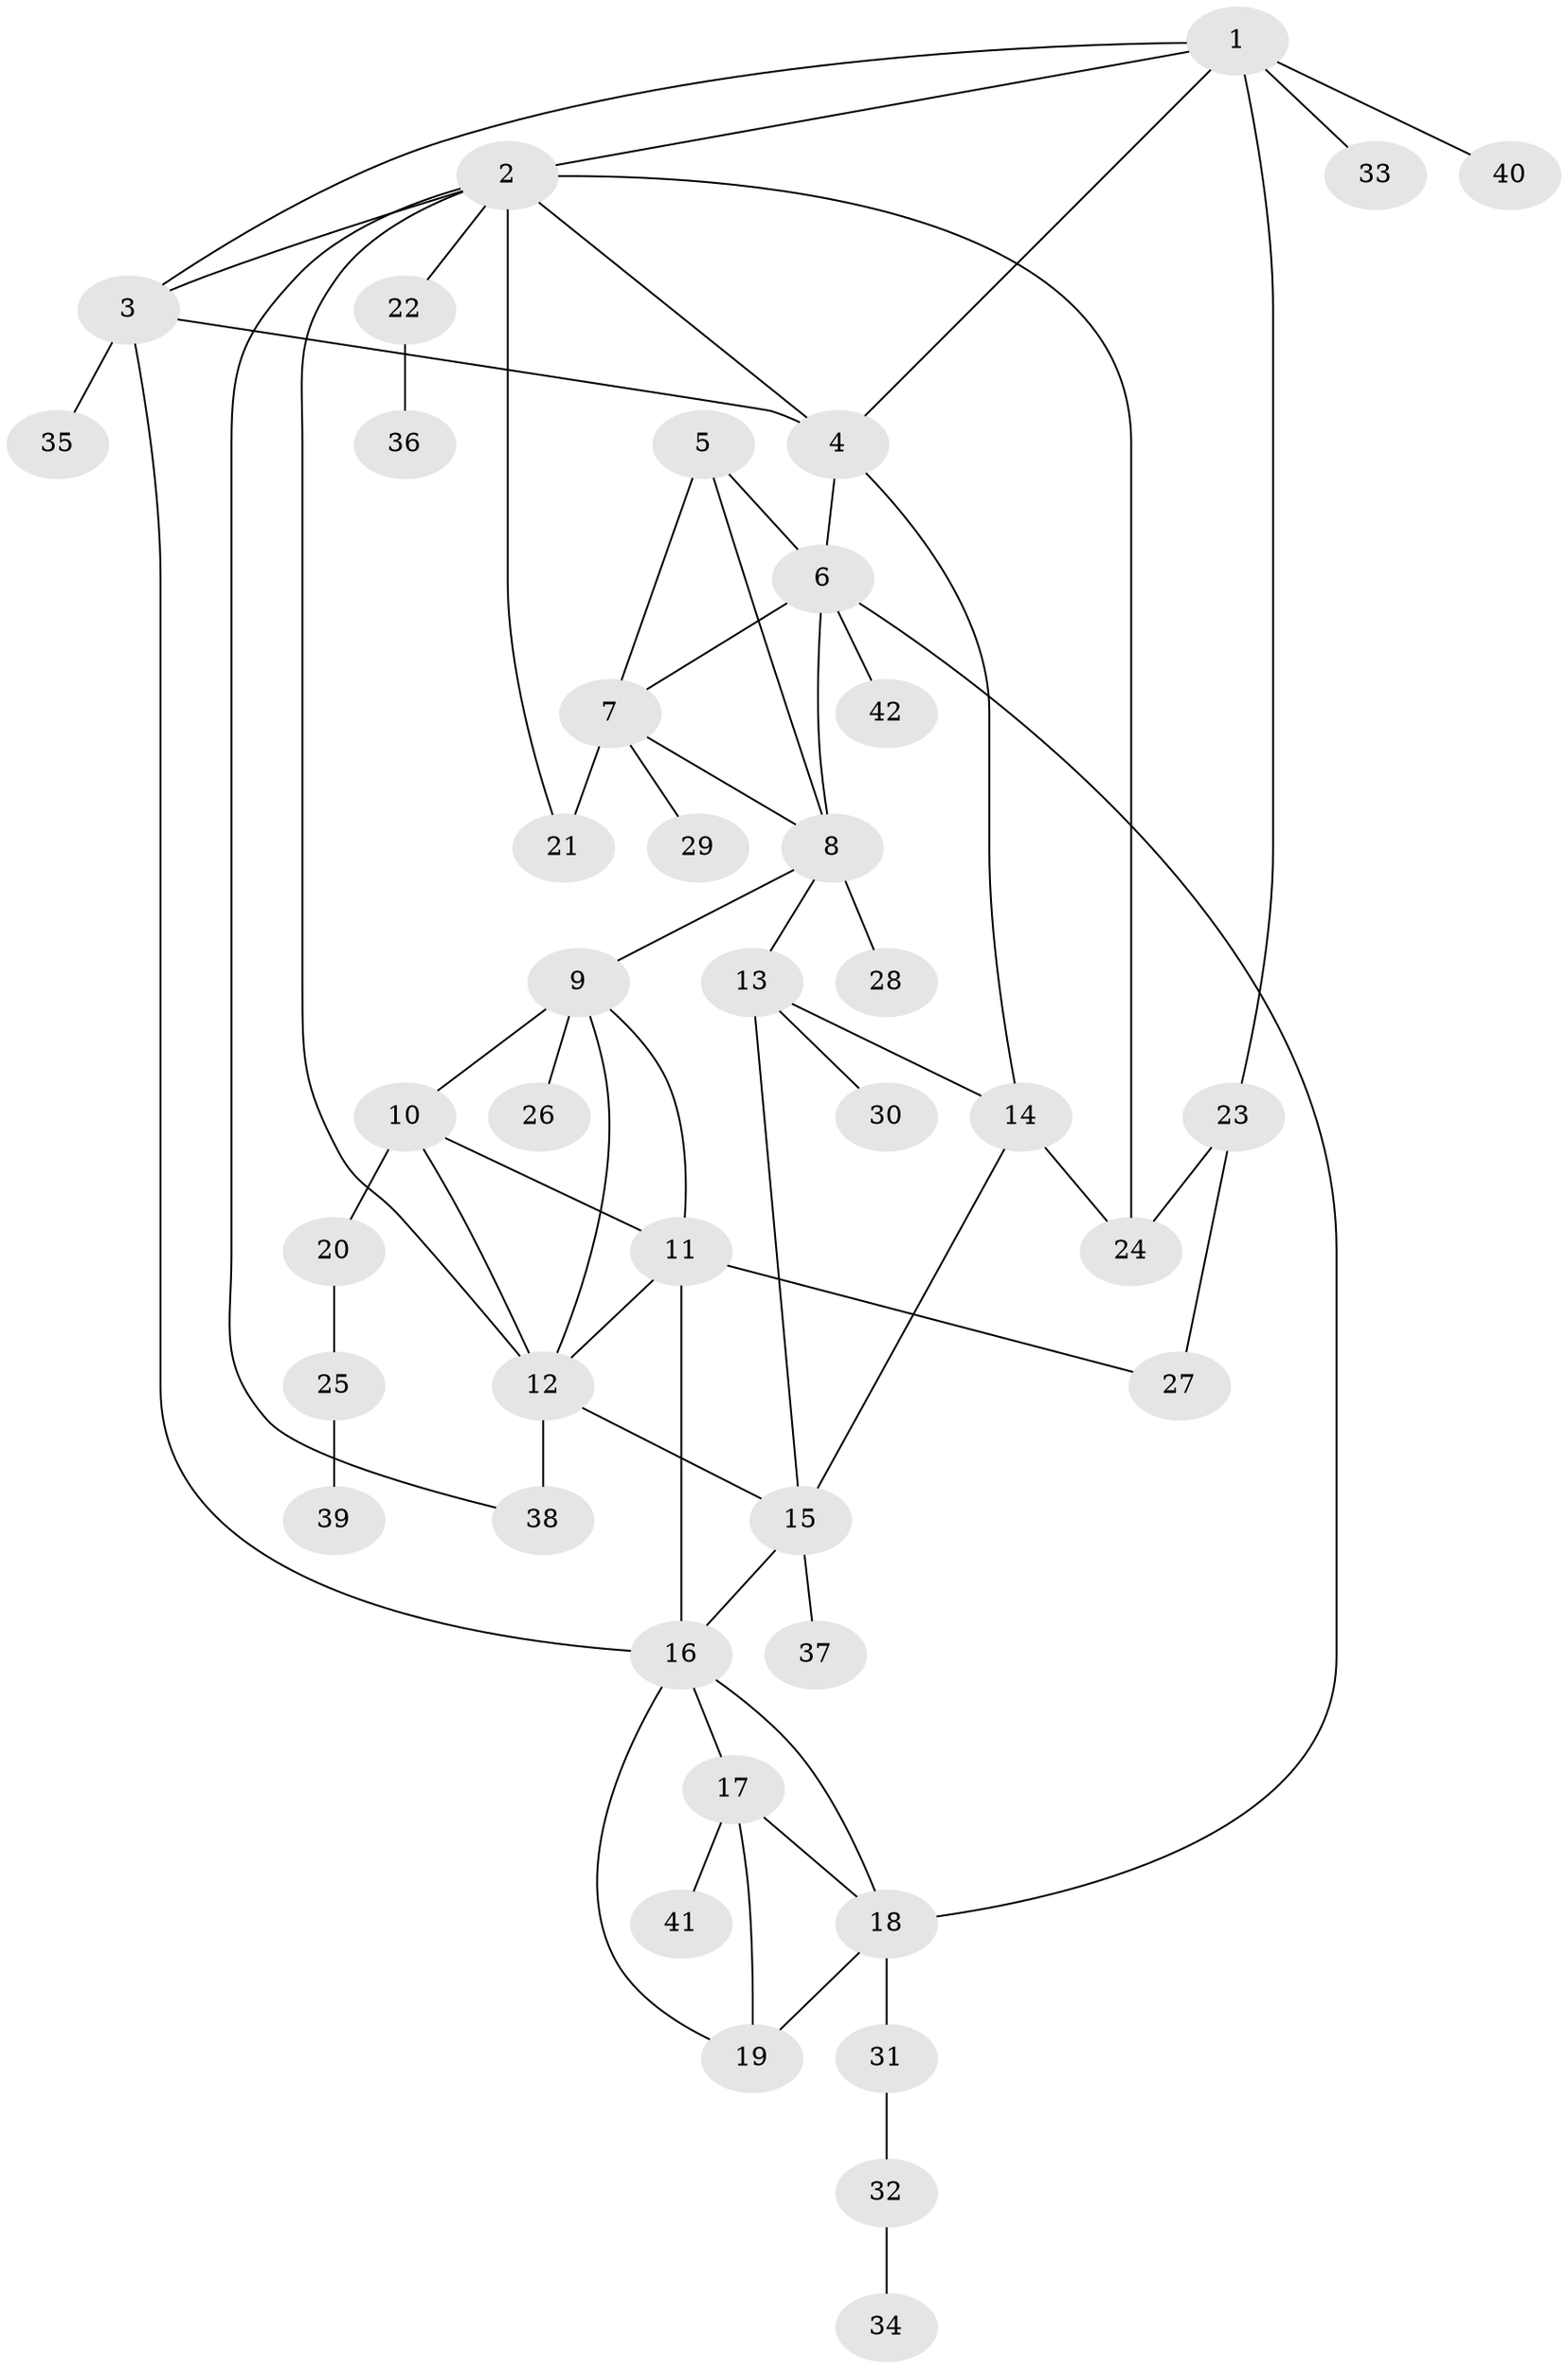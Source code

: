 // original degree distribution, {7: 0.08433734939759036, 10: 0.012048192771084338, 5: 0.024096385542168676, 6: 0.012048192771084338, 4: 0.07228915662650602, 11: 0.012048192771084338, 8: 0.03614457831325301, 2: 0.1686746987951807, 1: 0.5301204819277109, 3: 0.04819277108433735}
// Generated by graph-tools (version 1.1) at 2025/37/03/09/25 02:37:18]
// undirected, 42 vertices, 65 edges
graph export_dot {
graph [start="1"]
  node [color=gray90,style=filled];
  1;
  2;
  3;
  4;
  5;
  6;
  7;
  8;
  9;
  10;
  11;
  12;
  13;
  14;
  15;
  16;
  17;
  18;
  19;
  20;
  21;
  22;
  23;
  24;
  25;
  26;
  27;
  28;
  29;
  30;
  31;
  32;
  33;
  34;
  35;
  36;
  37;
  38;
  39;
  40;
  41;
  42;
  1 -- 2 [weight=1.0];
  1 -- 3 [weight=1.0];
  1 -- 4 [weight=1.0];
  1 -- 23 [weight=1.0];
  1 -- 33 [weight=1.0];
  1 -- 40 [weight=1.0];
  2 -- 3 [weight=1.0];
  2 -- 4 [weight=1.0];
  2 -- 12 [weight=1.0];
  2 -- 21 [weight=1.0];
  2 -- 22 [weight=1.0];
  2 -- 24 [weight=2.0];
  2 -- 38 [weight=1.0];
  3 -- 4 [weight=1.0];
  3 -- 16 [weight=1.0];
  3 -- 35 [weight=1.0];
  4 -- 6 [weight=1.0];
  4 -- 14 [weight=1.0];
  5 -- 6 [weight=1.0];
  5 -- 7 [weight=1.0];
  5 -- 8 [weight=1.0];
  6 -- 7 [weight=1.0];
  6 -- 8 [weight=1.0];
  6 -- 18 [weight=1.0];
  6 -- 42 [weight=1.0];
  7 -- 8 [weight=1.0];
  7 -- 21 [weight=6.0];
  7 -- 29 [weight=1.0];
  8 -- 9 [weight=1.0];
  8 -- 13 [weight=1.0];
  8 -- 28 [weight=1.0];
  9 -- 10 [weight=1.0];
  9 -- 11 [weight=1.0];
  9 -- 12 [weight=1.0];
  9 -- 26 [weight=2.0];
  10 -- 11 [weight=3.0];
  10 -- 12 [weight=1.0];
  10 -- 20 [weight=1.0];
  11 -- 12 [weight=1.0];
  11 -- 16 [weight=1.0];
  11 -- 27 [weight=1.0];
  12 -- 15 [weight=1.0];
  12 -- 38 [weight=2.0];
  13 -- 14 [weight=2.0];
  13 -- 15 [weight=1.0];
  13 -- 30 [weight=3.0];
  14 -- 15 [weight=2.0];
  14 -- 24 [weight=1.0];
  15 -- 16 [weight=1.0];
  15 -- 37 [weight=1.0];
  16 -- 17 [weight=1.0];
  16 -- 18 [weight=1.0];
  16 -- 19 [weight=1.0];
  17 -- 18 [weight=1.0];
  17 -- 19 [weight=1.0];
  17 -- 41 [weight=1.0];
  18 -- 19 [weight=1.0];
  18 -- 31 [weight=2.0];
  20 -- 25 [weight=1.0];
  22 -- 36 [weight=1.0];
  23 -- 24 [weight=1.0];
  23 -- 27 [weight=1.0];
  25 -- 39 [weight=1.0];
  31 -- 32 [weight=1.0];
  32 -- 34 [weight=1.0];
}
